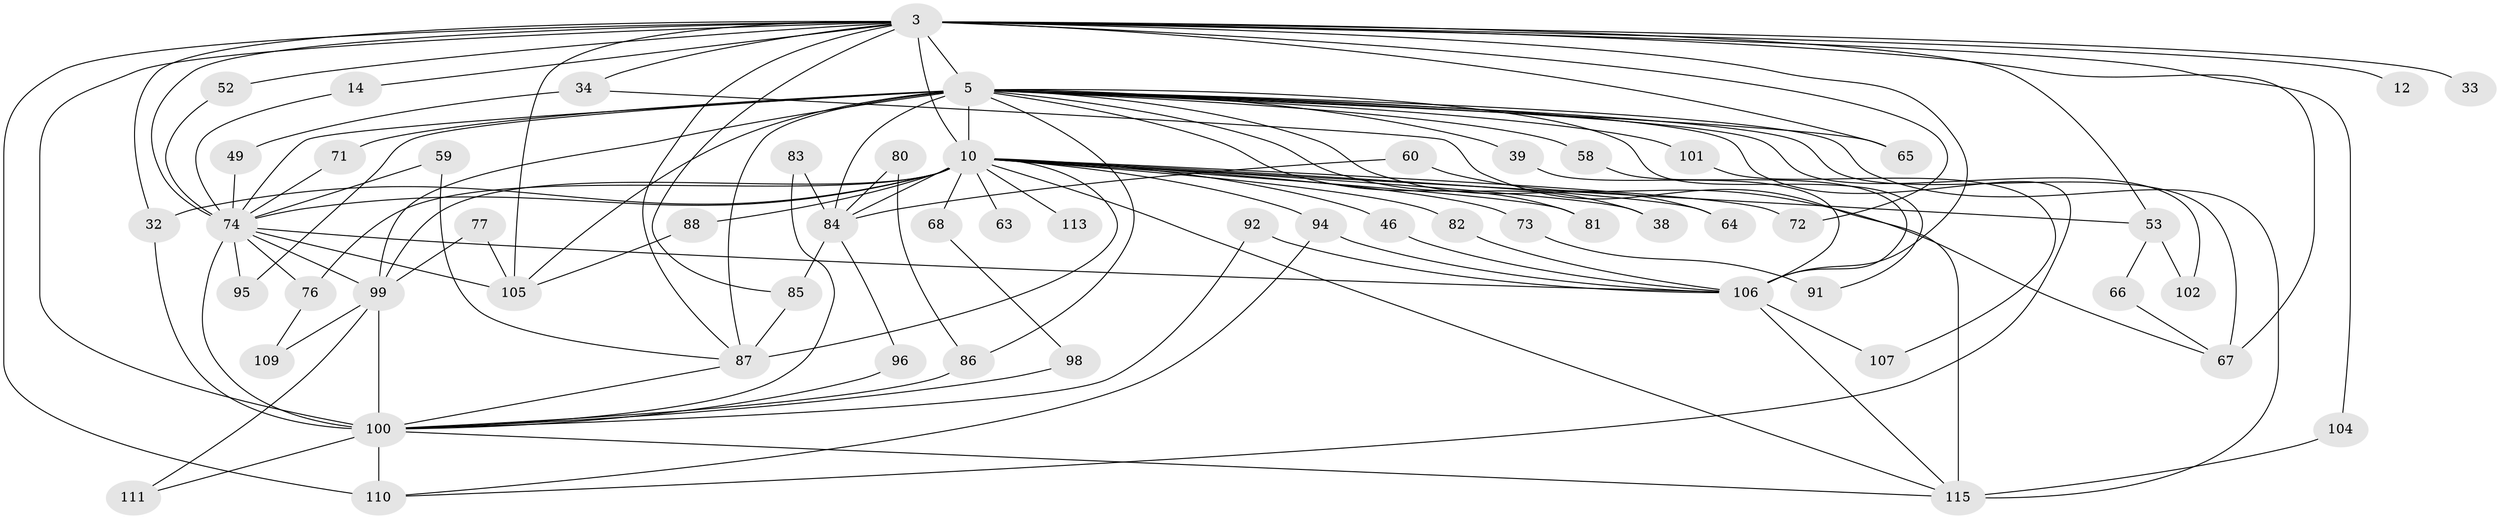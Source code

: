 // original degree distribution, {22: 0.008695652173913044, 24: 0.017391304347826087, 26: 0.008695652173913044, 19: 0.008695652173913044, 17: 0.02608695652173913, 18: 0.017391304347826087, 4: 0.09565217391304348, 2: 0.5217391304347826, 7: 0.017391304347826087, 5: 0.06086956521739131, 3: 0.1826086956521739, 8: 0.017391304347826087, 10: 0.008695652173913044, 6: 0.008695652173913044}
// Generated by graph-tools (version 1.1) at 2025/43/03/09/25 04:43:18]
// undirected, 57 vertices, 116 edges
graph export_dot {
graph [start="1"]
  node [color=gray90,style=filled];
  3 [super="+1"];
  5 [super="+2"];
  10 [super="+9+8"];
  12;
  14;
  32;
  33;
  34;
  38;
  39;
  46 [super="+17"];
  49;
  52;
  53 [super="+29"];
  58;
  59;
  60;
  63;
  64;
  65;
  66;
  67 [super="+47"];
  68;
  71;
  72;
  73;
  74 [super="+7+16"];
  76 [super="+28"];
  77;
  80;
  81;
  82;
  83;
  84 [super="+42"];
  85 [super="+75+78"];
  86 [super="+56"];
  87 [super="+37+62+70"];
  88;
  91;
  92 [super="+89"];
  94 [super="+93"];
  95;
  96;
  98;
  99 [super="+79"];
  100 [super="+57+61"];
  101 [super="+13"];
  102;
  104;
  105 [super="+54+97"];
  106 [super="+55+41"];
  107;
  109 [super="+69"];
  110 [super="+90"];
  111;
  113 [super="+112"];
  115 [super="+108+48+103+114"];
  3 -- 5 [weight=4];
  3 -- 10 [weight=8];
  3 -- 12 [weight=2];
  3 -- 14;
  3 -- 32;
  3 -- 33 [weight=2];
  3 -- 34 [weight=2];
  3 -- 52;
  3 -- 65;
  3 -- 72;
  3 -- 104;
  3 -- 85 [weight=2];
  3 -- 105 [weight=3];
  3 -- 67;
  3 -- 53;
  3 -- 74 [weight=4];
  3 -- 100 [weight=2];
  3 -- 110 [weight=3];
  3 -- 106 [weight=4];
  3 -- 87 [weight=2];
  5 -- 10 [weight=8];
  5 -- 38;
  5 -- 67 [weight=2];
  5 -- 71;
  5 -- 84 [weight=3];
  5 -- 91;
  5 -- 95;
  5 -- 101 [weight=3];
  5 -- 64;
  5 -- 65;
  5 -- 81;
  5 -- 102;
  5 -- 39;
  5 -- 58;
  5 -- 74 [weight=4];
  5 -- 86;
  5 -- 87 [weight=4];
  5 -- 105;
  5 -- 110;
  5 -- 99 [weight=2];
  5 -- 115 [weight=2];
  10 -- 63 [weight=2];
  10 -- 68 [weight=2];
  10 -- 72;
  10 -- 82;
  10 -- 113 [weight=3];
  10 -- 81;
  10 -- 88;
  10 -- 38;
  10 -- 46 [weight=2];
  10 -- 53 [weight=2];
  10 -- 64;
  10 -- 73 [weight=2];
  10 -- 74 [weight=10];
  10 -- 94;
  10 -- 32;
  10 -- 84 [weight=2];
  10 -- 87 [weight=2];
  10 -- 76;
  10 -- 99 [weight=2];
  10 -- 115;
  14 -- 74;
  32 -- 100;
  34 -- 49;
  34 -- 115;
  39 -- 106;
  46 -- 106;
  49 -- 74;
  52 -- 74;
  53 -- 66;
  53 -- 102;
  58 -- 106;
  59 -- 74;
  59 -- 87;
  60 -- 67;
  60 -- 84;
  66 -- 67;
  68 -- 98;
  71 -- 74;
  73 -- 91;
  74 -- 76;
  74 -- 95;
  74 -- 99 [weight=3];
  74 -- 100 [weight=4];
  74 -- 105 [weight=2];
  74 -- 106;
  76 -- 109;
  77 -- 105;
  77 -- 99;
  80 -- 84;
  80 -- 86;
  82 -- 106;
  83 -- 84;
  83 -- 100;
  84 -- 96;
  84 -- 85;
  85 -- 87;
  86 -- 100 [weight=2];
  87 -- 100;
  88 -- 105;
  92 -- 100 [weight=2];
  92 -- 106;
  94 -- 110;
  94 -- 106;
  96 -- 100;
  98 -- 100;
  99 -- 100;
  99 -- 109 [weight=2];
  99 -- 111;
  100 -- 110 [weight=2];
  100 -- 111;
  100 -- 115;
  101 -- 107;
  104 -- 115;
  106 -- 107;
  106 -- 115;
}
